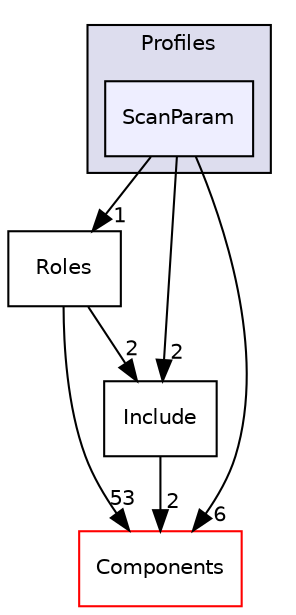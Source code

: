 digraph "C:/Work.git/ble/BLE-CC254x-1.4.0/Projects/ble/Profiles/ScanParam" {
  compound=true
  node [ fontsize="10", fontname="Helvetica"];
  edge [ labelfontsize="10", labelfontname="Helvetica"];
  subgraph clusterdir_bbf25acfb389de4a0b62fe1493a77c04 {
    graph [ bgcolor="#ddddee", pencolor="black", label="Profiles" fontname="Helvetica", fontsize="10", URL="dir_bbf25acfb389de4a0b62fe1493a77c04.html"]
  dir_95b54d84db779c42349afa7f66bbf0b4 [shape=box, label="ScanParam", style="filled", fillcolor="#eeeeff", pencolor="black", URL="dir_95b54d84db779c42349afa7f66bbf0b4.html"];
  }
  dir_49436763fc2de32fb8e3094108c8b49a [shape=box label="Roles" URL="dir_49436763fc2de32fb8e3094108c8b49a.html"];
  dir_7a2b63247ca617f0e1ef727740be8a23 [shape=box label="Components" fillcolor="white" style="filled" color="red" URL="dir_7a2b63247ca617f0e1ef727740be8a23.html"];
  dir_c92cc19f0c851bfd7369f25eb8781a13 [shape=box label="Include" URL="dir_c92cc19f0c851bfd7369f25eb8781a13.html"];
  dir_49436763fc2de32fb8e3094108c8b49a->dir_7a2b63247ca617f0e1ef727740be8a23 [headlabel="53", labeldistance=1.5 headhref="dir_000092_000001.html"];
  dir_49436763fc2de32fb8e3094108c8b49a->dir_c92cc19f0c851bfd7369f25eb8781a13 [headlabel="2", labeldistance=1.5 headhref="dir_000092_000069.html"];
  dir_95b54d84db779c42349afa7f66bbf0b4->dir_49436763fc2de32fb8e3094108c8b49a [headlabel="1", labeldistance=1.5 headhref="dir_000094_000092.html"];
  dir_95b54d84db779c42349afa7f66bbf0b4->dir_7a2b63247ca617f0e1ef727740be8a23 [headlabel="6", labeldistance=1.5 headhref="dir_000094_000001.html"];
  dir_95b54d84db779c42349afa7f66bbf0b4->dir_c92cc19f0c851bfd7369f25eb8781a13 [headlabel="2", labeldistance=1.5 headhref="dir_000094_000069.html"];
  dir_c92cc19f0c851bfd7369f25eb8781a13->dir_7a2b63247ca617f0e1ef727740be8a23 [headlabel="2", labeldistance=1.5 headhref="dir_000069_000001.html"];
}
